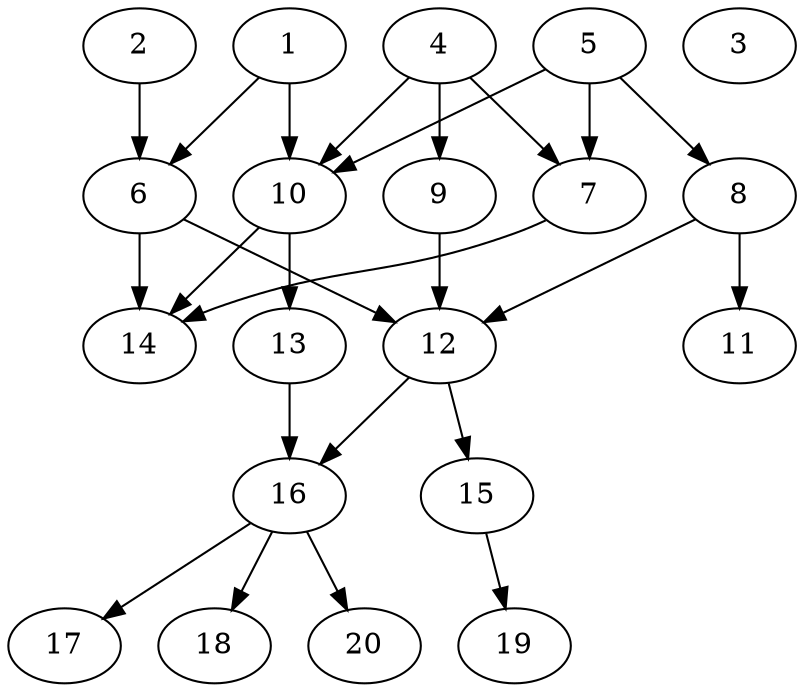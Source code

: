 // DAG automatically generated by daggen at Wed Jul 24 22:10:09 2019
// ./daggen --dot -n 20 --ccr 0.3 --fat 0.5 --regular 0.5 --density 0.5 --mindata 5242880 --maxdata 52428800 
digraph G {
  1 [size="44072960", alpha="0.01", expect_size="13221888"] 
  1 -> 6 [size ="13221888"]
  1 -> 10 [size ="13221888"]
  2 [size="27863040", alpha="0.14", expect_size="8358912"] 
  2 -> 6 [size ="8358912"]
  3 [size="26770773", alpha="0.08", expect_size="8031232"] 
  4 [size="23753387", alpha="0.07", expect_size="7126016"] 
  4 -> 7 [size ="7126016"]
  4 -> 9 [size ="7126016"]
  4 -> 10 [size ="7126016"]
  5 [size="113868800", alpha="0.14", expect_size="34160640"] 
  5 -> 7 [size ="34160640"]
  5 -> 8 [size ="34160640"]
  5 -> 10 [size ="34160640"]
  6 [size="117961387", alpha="0.14", expect_size="35388416"] 
  6 -> 12 [size ="35388416"]
  6 -> 14 [size ="35388416"]
  7 [size="68276907", alpha="0.18", expect_size="20483072"] 
  7 -> 14 [size ="20483072"]
  8 [size="156996267", alpha="0.09", expect_size="47098880"] 
  8 -> 11 [size ="47098880"]
  8 -> 12 [size ="47098880"]
  9 [size="128826027", alpha="0.07", expect_size="38647808"] 
  9 -> 12 [size ="38647808"]
  10 [size="98437120", alpha="0.08", expect_size="29531136"] 
  10 -> 13 [size ="29531136"]
  10 -> 14 [size ="29531136"]
  11 [size="30409387", alpha="0.02", expect_size="9122816"] 
  12 [size="40359253", alpha="0.18", expect_size="12107776"] 
  12 -> 15 [size ="12107776"]
  12 -> 16 [size ="12107776"]
  13 [size="147759787", alpha="0.12", expect_size="44327936"] 
  13 -> 16 [size ="44327936"]
  14 [size="57036800", alpha="0.19", expect_size="17111040"] 
  15 [size="108564480", alpha="0.07", expect_size="32569344"] 
  15 -> 19 [size ="32569344"]
  16 [size="61112320", alpha="0.06", expect_size="18333696"] 
  16 -> 17 [size ="18333696"]
  16 -> 18 [size ="18333696"]
  16 -> 20 [size ="18333696"]
  17 [size="172451840", alpha="0.14", expect_size="51735552"] 
  18 [size="153825280", alpha="0.09", expect_size="46147584"] 
  19 [size="63945387", alpha="0.06", expect_size="19183616"] 
  20 [size="115203413", alpha="0.16", expect_size="34561024"] 
}

